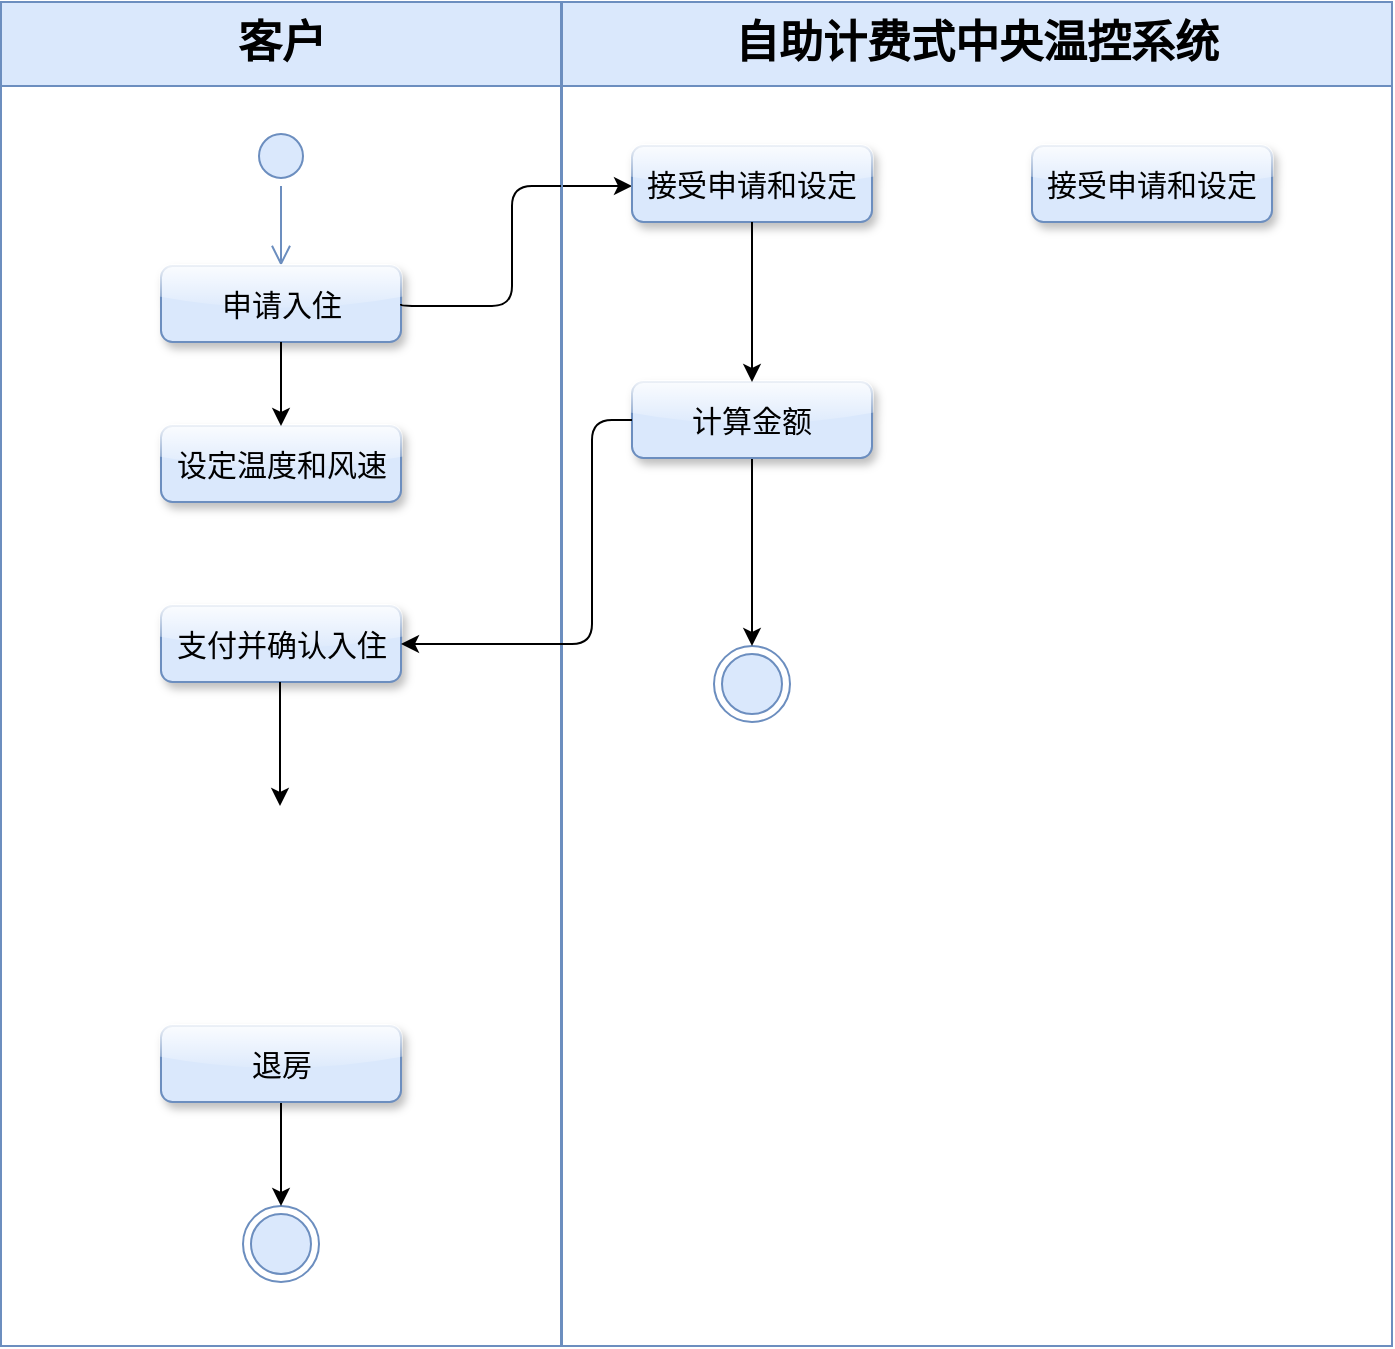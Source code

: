 <mxfile version="24.2.3" type="github">
  <diagram name="Page-1" id="e7e014a7-5840-1c2e-5031-d8a46d1fe8dd">
    <mxGraphModel dx="1006" dy="713" grid="1" gridSize="10" guides="1" tooltips="1" connect="1" arrows="1" fold="1" page="1" pageScale="1" pageWidth="1169" pageHeight="826" background="none" math="0" shadow="0">
      <root>
        <mxCell id="0" />
        <mxCell id="1" parent="0" />
        <mxCell id="2" value="客户" style="swimlane;whiteSpace=wrap;startSize=42;spacing=2;fontSize=22;fillColor=#dae8fc;strokeColor=#6c8ebf;" parent="1" vertex="1">
          <mxGeometry x="164.5" y="128" width="280" height="672" as="geometry" />
        </mxCell>
        <mxCell id="DW6XkfHsGZ68w6ceXy3D-42" value="" style="ellipse;html=1;shape=startState;fillColor=#dae8fc;strokeColor=#6c8ebf;" parent="2" vertex="1">
          <mxGeometry x="125" y="62" width="30" height="30" as="geometry" />
        </mxCell>
        <mxCell id="DW6XkfHsGZ68w6ceXy3D-43" value="" style="edgeStyle=orthogonalEdgeStyle;html=1;verticalAlign=bottom;endArrow=open;endSize=8;strokeColor=#6c8ebf;rounded=0;fillColor=#dae8fc;entryX=0.5;entryY=0;entryDx=0;entryDy=0;" parent="2" source="DW6XkfHsGZ68w6ceXy3D-42" target="IsJDGe26gOj1cKziMrOG-3" edge="1">
          <mxGeometry relative="1" as="geometry">
            <mxPoint x="140" y="152" as="targetPoint" />
          </mxGeometry>
        </mxCell>
        <mxCell id="IsJDGe26gOj1cKziMrOG-3" value="&lt;span style=&quot;font-size: 15px;&quot;&gt;申请入住&lt;/span&gt;" style="whiteSpace=wrap;html=1;fillColor=#dae8fc;strokeColor=#6c8ebf;rounded=1;fillStyle=auto;gradientColor=none;shadow=1;glass=1;" parent="2" vertex="1">
          <mxGeometry x="80" y="132" width="120" height="38" as="geometry" />
        </mxCell>
        <mxCell id="IsJDGe26gOj1cKziMrOG-14" value="" style="ellipse;html=1;shape=endState;fillColor=#dae8fc;strokeColor=#6c8ebf;" parent="2" vertex="1">
          <mxGeometry x="121" y="602" width="38" height="38" as="geometry" />
        </mxCell>
        <mxCell id="IsJDGe26gOj1cKziMrOG-25" value="&lt;span data-sider-select-id=&quot;38f73f38-e0ec-46cb-8511-823266d111c7&quot; style=&quot;font-size: 15px;&quot;&gt;支付并确认入住&lt;/span&gt;" style="whiteSpace=wrap;html=1;fillColor=#dae8fc;strokeColor=#6c8ebf;rounded=1;fillStyle=auto;gradientColor=none;shadow=1;glass=1;" parent="2" vertex="1">
          <mxGeometry x="80" y="302" width="120" height="38" as="geometry" />
        </mxCell>
        <mxCell id="IsJDGe26gOj1cKziMrOG-10" value="&lt;span style=&quot;font-size: 15px;&quot;&gt;设定温度和风速&lt;/span&gt;" style="whiteSpace=wrap;html=1;fillColor=#dae8fc;strokeColor=#6c8ebf;rounded=1;fillStyle=auto;gradientColor=none;shadow=1;glass=1;" parent="2" vertex="1">
          <mxGeometry x="80" y="212" width="120" height="38" as="geometry" />
        </mxCell>
        <mxCell id="IsJDGe26gOj1cKziMrOG-11" value="" style="edgeStyle=orthogonalEdgeStyle;rounded=0;orthogonalLoop=1;jettySize=auto;html=1;" parent="2" source="IsJDGe26gOj1cKziMrOG-3" target="IsJDGe26gOj1cKziMrOG-10" edge="1">
          <mxGeometry relative="1" as="geometry" />
        </mxCell>
        <mxCell id="IsJDGe26gOj1cKziMrOG-12" value="" style="edgeStyle=orthogonalEdgeStyle;rounded=0;orthogonalLoop=1;jettySize=auto;html=1;entryX=0.5;entryY=0;entryDx=0;entryDy=0;exitX=0.5;exitY=1;exitDx=0;exitDy=0;" parent="2" source="IsJDGe26gOj1cKziMrOG-28" target="IsJDGe26gOj1cKziMrOG-14" edge="1">
          <mxGeometry relative="1" as="geometry">
            <mxPoint x="140" y="368" as="targetPoint" />
            <mxPoint x="140.5" y="482" as="sourcePoint" />
          </mxGeometry>
        </mxCell>
        <mxCell id="IsJDGe26gOj1cKziMrOG-28" value="&lt;span style=&quot;font-size: 15px;&quot;&gt;退房&lt;/span&gt;" style="whiteSpace=wrap;html=1;fillColor=#dae8fc;strokeColor=#6c8ebf;rounded=1;fillStyle=auto;gradientColor=none;shadow=1;glass=1;" parent="2" vertex="1">
          <mxGeometry x="80" y="512" width="120" height="38" as="geometry" />
        </mxCell>
        <mxCell id="IsJDGe26gOj1cKziMrOG-29" value="" style="edgeStyle=orthogonalEdgeStyle;rounded=0;orthogonalLoop=1;jettySize=auto;html=1;" parent="2" source="IsJDGe26gOj1cKziMrOG-25" edge="1">
          <mxGeometry relative="1" as="geometry">
            <mxPoint x="139.5" y="402" as="targetPoint" />
          </mxGeometry>
        </mxCell>
        <mxCell id="IsJDGe26gOj1cKziMrOG-24" style="edgeStyle=orthogonalEdgeStyle;rounded=1;orthogonalLoop=1;jettySize=auto;html=1;entryX=0;entryY=0.5;entryDx=0;entryDy=0;exitX=1;exitY=0.5;exitDx=0;exitDy=0;curved=0;" parent="1" source="IsJDGe26gOj1cKziMrOG-3" target="IsJDGe26gOj1cKziMrOG-19" edge="1">
          <mxGeometry relative="1" as="geometry">
            <Array as="points">
              <mxPoint x="365" y="280" />
              <mxPoint x="420" y="280" />
              <mxPoint x="420" y="220" />
            </Array>
          </mxGeometry>
        </mxCell>
        <mxCell id="IsJDGe26gOj1cKziMrOG-16" value="自助计费式中央温控系统" style="swimlane;whiteSpace=wrap;startSize=42;spacing=2;fontSize=22;fillColor=#dae8fc;strokeColor=#6c8ebf;" parent="1" vertex="1">
          <mxGeometry x="445" y="128" width="415" height="672" as="geometry" />
        </mxCell>
        <mxCell id="IsJDGe26gOj1cKziMrOG-19" value="&lt;span style=&quot;font-size: 15px;&quot;&gt;接受申请和设定&lt;/span&gt;" style="whiteSpace=wrap;html=1;fillColor=#dae8fc;strokeColor=#6c8ebf;rounded=1;fillStyle=auto;gradientColor=none;shadow=1;glass=1;" parent="IsJDGe26gOj1cKziMrOG-16" vertex="1">
          <mxGeometry x="35" y="72" width="120" height="38" as="geometry" />
        </mxCell>
        <mxCell id="IsJDGe26gOj1cKziMrOG-20" value="" style="ellipse;html=1;shape=endState;fillColor=#dae8fc;strokeColor=#6c8ebf;" parent="IsJDGe26gOj1cKziMrOG-16" vertex="1">
          <mxGeometry x="76" y="322" width="38" height="38" as="geometry" />
        </mxCell>
        <mxCell id="IsJDGe26gOj1cKziMrOG-21" value="" style="edgeStyle=orthogonalEdgeStyle;rounded=0;orthogonalLoop=1;jettySize=auto;html=1;entryX=0.5;entryY=0;entryDx=0;entryDy=0;" parent="IsJDGe26gOj1cKziMrOG-16" source="IsJDGe26gOj1cKziMrOG-22" target="IsJDGe26gOj1cKziMrOG-20" edge="1">
          <mxGeometry relative="1" as="geometry">
            <mxPoint x="95" y="308" as="targetPoint" />
          </mxGeometry>
        </mxCell>
        <mxCell id="IsJDGe26gOj1cKziMrOG-22" value="&lt;span style=&quot;font-size: 15px;&quot;&gt;计算金额&lt;/span&gt;" style="whiteSpace=wrap;html=1;fillColor=#dae8fc;strokeColor=#6c8ebf;rounded=1;fillStyle=auto;gradientColor=none;shadow=1;glass=1;" parent="IsJDGe26gOj1cKziMrOG-16" vertex="1">
          <mxGeometry x="35" y="190" width="120" height="38" as="geometry" />
        </mxCell>
        <mxCell id="IsJDGe26gOj1cKziMrOG-23" value="" style="edgeStyle=orthogonalEdgeStyle;rounded=0;orthogonalLoop=1;jettySize=auto;html=1;" parent="IsJDGe26gOj1cKziMrOG-16" source="IsJDGe26gOj1cKziMrOG-19" target="IsJDGe26gOj1cKziMrOG-22" edge="1">
          <mxGeometry relative="1" as="geometry" />
        </mxCell>
        <mxCell id="IsJDGe26gOj1cKziMrOG-27" style="edgeStyle=orthogonalEdgeStyle;rounded=1;orthogonalLoop=1;jettySize=auto;html=1;entryX=1;entryY=0.5;entryDx=0;entryDy=0;curved=0;" parent="1" source="IsJDGe26gOj1cKziMrOG-22" target="IsJDGe26gOj1cKziMrOG-25" edge="1">
          <mxGeometry relative="1" as="geometry">
            <Array as="points">
              <mxPoint x="460" y="337" />
              <mxPoint x="460" y="449" />
            </Array>
          </mxGeometry>
        </mxCell>
        <mxCell id="IsJDGe26gOj1cKziMrOG-31" value="&lt;span style=&quot;font-size: 15px;&quot;&gt;接受申请和设定&lt;/span&gt;" style="whiteSpace=wrap;html=1;fillColor=#dae8fc;strokeColor=#6c8ebf;rounded=1;fillStyle=auto;gradientColor=none;shadow=1;glass=1;" parent="1" vertex="1">
          <mxGeometry x="680" y="200" width="120" height="38" as="geometry" />
        </mxCell>
      </root>
    </mxGraphModel>
  </diagram>
</mxfile>
